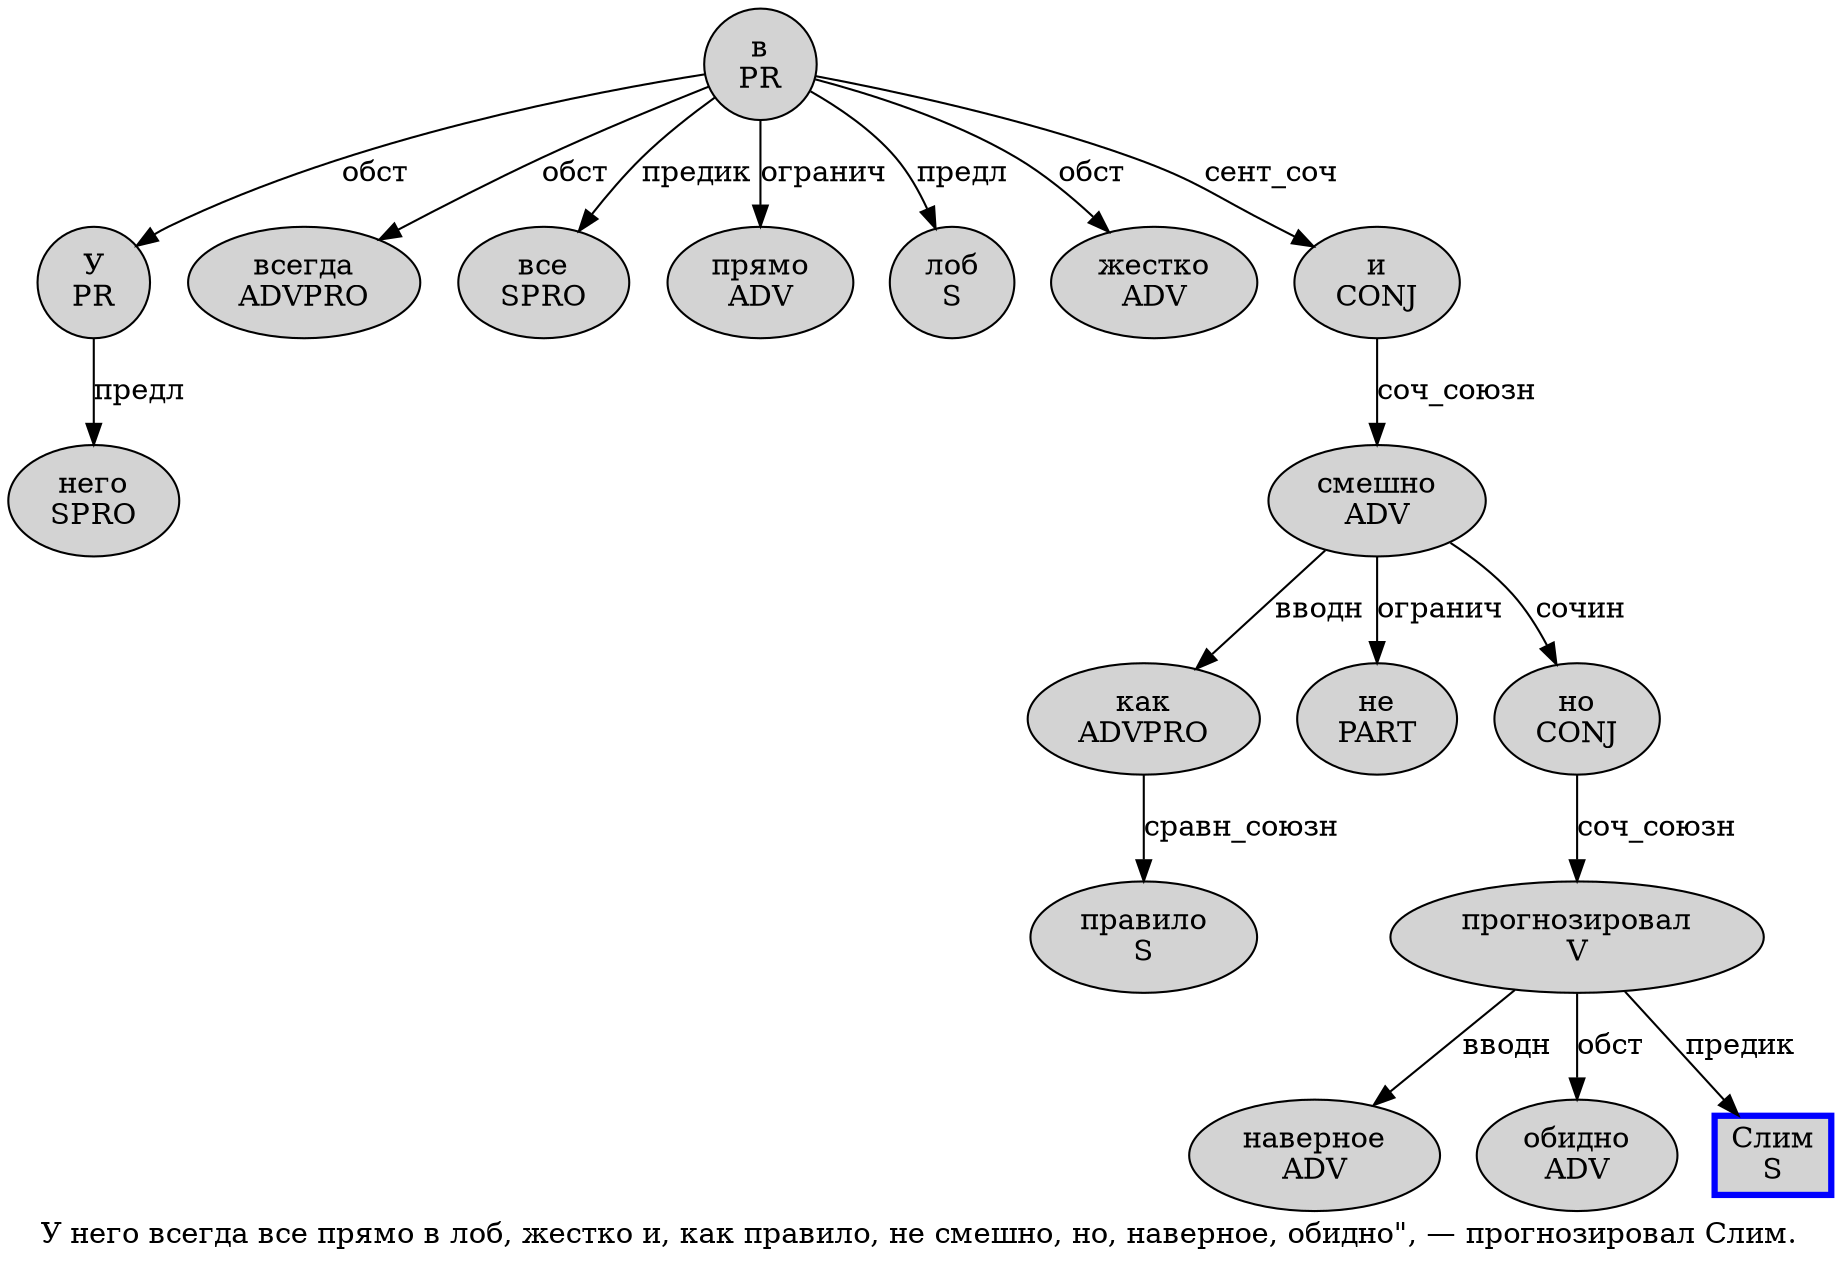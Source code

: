 digraph SENTENCE_351 {
	graph [label="У него всегда все прямо в лоб, жестко и, как правило, не смешно, но, наверное, обидно\", — прогнозировал Слим."]
	node [style=filled]
		0 [label="У
PR" color="" fillcolor=lightgray penwidth=1 shape=ellipse]
		1 [label="него
SPRO" color="" fillcolor=lightgray penwidth=1 shape=ellipse]
		2 [label="всегда
ADVPRO" color="" fillcolor=lightgray penwidth=1 shape=ellipse]
		3 [label="все
SPRO" color="" fillcolor=lightgray penwidth=1 shape=ellipse]
		4 [label="прямо
ADV" color="" fillcolor=lightgray penwidth=1 shape=ellipse]
		5 [label="в
PR" color="" fillcolor=lightgray penwidth=1 shape=ellipse]
		6 [label="лоб
S" color="" fillcolor=lightgray penwidth=1 shape=ellipse]
		8 [label="жестко
ADV" color="" fillcolor=lightgray penwidth=1 shape=ellipse]
		9 [label="и
CONJ" color="" fillcolor=lightgray penwidth=1 shape=ellipse]
		11 [label="как
ADVPRO" color="" fillcolor=lightgray penwidth=1 shape=ellipse]
		12 [label="правило
S" color="" fillcolor=lightgray penwidth=1 shape=ellipse]
		14 [label="не
PART" color="" fillcolor=lightgray penwidth=1 shape=ellipse]
		15 [label="смешно
ADV" color="" fillcolor=lightgray penwidth=1 shape=ellipse]
		17 [label="но
CONJ" color="" fillcolor=lightgray penwidth=1 shape=ellipse]
		19 [label="наверное
ADV" color="" fillcolor=lightgray penwidth=1 shape=ellipse]
		21 [label="обидно
ADV" color="" fillcolor=lightgray penwidth=1 shape=ellipse]
		25 [label="прогнозировал
V" color="" fillcolor=lightgray penwidth=1 shape=ellipse]
		26 [label="Слим
S" color=blue fillcolor=lightgray penwidth=3 shape=box]
			5 -> 0 [label="обст"]
			5 -> 2 [label="обст"]
			5 -> 3 [label="предик"]
			5 -> 4 [label="огранич"]
			5 -> 6 [label="предл"]
			5 -> 8 [label="обст"]
			5 -> 9 [label="сент_соч"]
			15 -> 11 [label="вводн"]
			15 -> 14 [label="огранич"]
			15 -> 17 [label="сочин"]
			11 -> 12 [label="сравн_союзн"]
			25 -> 19 [label="вводн"]
			25 -> 21 [label="обст"]
			25 -> 26 [label="предик"]
			0 -> 1 [label="предл"]
			17 -> 25 [label="соч_союзн"]
			9 -> 15 [label="соч_союзн"]
}